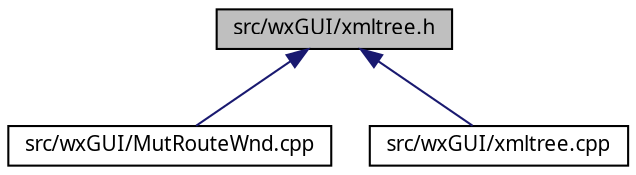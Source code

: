 digraph "src/wxGUI/xmltree.h"
{
  edge [fontname="Sans",fontsize="10",labelfontname="Sans",labelfontsize="10"];
  node [fontname="Sans",fontsize="10",shape=record];
  Node51 [label="src/wxGUI/xmltree.h",height=0.2,width=0.4,color="black", fillcolor="grey75", style="filled", fontcolor="black"];
  Node51 -> Node52 [dir="back",color="midnightblue",fontsize="10",style="solid",fontname="Sans"];
  Node52 [label="src/wxGUI/MutRouteWnd.cpp",height=0.2,width=0.4,color="black", fillcolor="white", style="filled",URL="$dc/def/MutRouteWnd_8cpp.html",tooltip="Routing window. "];
  Node51 -> Node53 [dir="back",color="midnightblue",fontsize="10",style="solid",fontname="Sans"];
  Node53 [label="src/wxGUI/xmltree.cpp",height=0.2,width=0.4,color="black", fillcolor="white", style="filled",URL="$de/d4f/xmltree_8cpp.html",tooltip="abstract class for tree like storage "];
}
